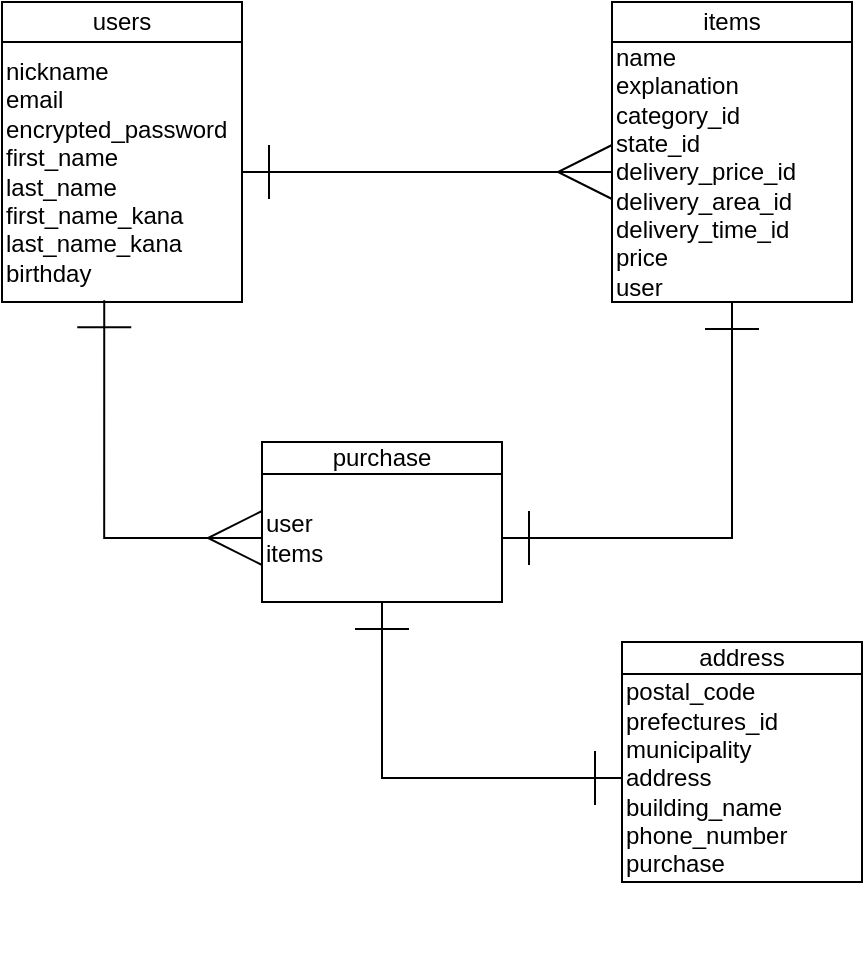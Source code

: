 <mxfile version="13.10.0" type="embed">
    <diagram id="u2cokAuK7lTC4k0r8FYd" name="ページ1">
        <mxGraphModel dx="170" dy="324" grid="1" gridSize="10" guides="1" tooltips="1" connect="1" arrows="1" fold="1" page="1" pageScale="1" pageWidth="850" pageHeight="1100" math="0" shadow="0">
            <root>
                <mxCell id="0"/>
                <mxCell id="1" parent="0"/>
                <mxCell id="6" value="" style="group" parent="1" vertex="1" connectable="0">
                    <mxGeometry x="120" y="200" width="120" height="150" as="geometry"/>
                </mxCell>
                <mxCell id="2" value="users" style="whiteSpace=wrap;html=1;" parent="6" vertex="1">
                    <mxGeometry width="120" height="20" as="geometry"/>
                </mxCell>
                <mxCell id="5" value="nickname&lt;br&gt;email&lt;br&gt;encrypted_password&lt;br&gt;first_name&lt;br&gt;last_name&lt;br&gt;first_name_kana&lt;br&gt;last_name_kana&lt;br&gt;birthday" style="whiteSpace=wrap;html=1;align=left;" parent="6" vertex="1">
                    <mxGeometry y="20" width="120" height="130" as="geometry"/>
                </mxCell>
                <mxCell id="7" value="" style="group" parent="1" vertex="1" connectable="0">
                    <mxGeometry x="425" y="200" width="120" height="150" as="geometry"/>
                </mxCell>
                <mxCell id="8" value="items" style="whiteSpace=wrap;html=1;" parent="7" vertex="1">
                    <mxGeometry width="120" height="20" as="geometry"/>
                </mxCell>
                <mxCell id="9" value="name&lt;br&gt;explanation&lt;br&gt;category_id&lt;br&gt;state_id&lt;br&gt;delivery_price_id&lt;br&gt;delivery_area_id&lt;br&gt;delivery_time_id&lt;br&gt;price&lt;br&gt;user" style="whiteSpace=wrap;html=1;align=left;" parent="7" vertex="1">
                    <mxGeometry y="20" width="120" height="130" as="geometry"/>
                </mxCell>
                <mxCell id="12" style="edgeStyle=orthogonalEdgeStyle;rounded=0;orthogonalLoop=1;jettySize=auto;html=1;entryX=0;entryY=0.5;entryDx=0;entryDy=0;endArrow=ERmany;endFill=0;strokeWidth=1;endSize=25;startArrow=ERone;startFill=0;startSize=25;" parent="1" source="5" target="9" edge="1">
                    <mxGeometry relative="1" as="geometry"/>
                </mxCell>
                <mxCell id="13" value="" style="group" parent="1" vertex="1" connectable="0">
                    <mxGeometry x="430" y="520" width="120" height="160" as="geometry"/>
                </mxCell>
                <mxCell id="14" value="address" style="whiteSpace=wrap;html=1;" parent="13" vertex="1">
                    <mxGeometry width="120" height="16" as="geometry"/>
                </mxCell>
                <mxCell id="15" value="postal_code&lt;br&gt;prefectures_id&lt;br&gt;municipality&lt;br&gt;address&lt;br&gt;building_name&lt;br&gt;phone_number&lt;br&gt;purchase" style="whiteSpace=wrap;html=1;align=left;" parent="13" vertex="1">
                    <mxGeometry y="16" width="120" height="104" as="geometry"/>
                </mxCell>
                <mxCell id="18" style="edgeStyle=orthogonalEdgeStyle;rounded=0;orthogonalLoop=1;jettySize=auto;html=1;entryX=0.426;entryY=0.993;entryDx=0;entryDy=0;entryPerimeter=0;startArrow=ERmany;startFill=0;startSize=25;endArrow=ERone;endFill=0;endSize=25;exitX=0;exitY=0.5;exitDx=0;exitDy=0;" parent="1" source="22" target="5" edge="1">
                    <mxGeometry relative="1" as="geometry">
                        <mxPoint x="250" y="460" as="sourcePoint"/>
                    </mxGeometry>
                </mxCell>
                <mxCell id="20" value="" style="group" parent="1" vertex="1" connectable="0">
                    <mxGeometry x="250" y="420" width="120" height="160" as="geometry"/>
                </mxCell>
                <mxCell id="21" value="purchase" style="whiteSpace=wrap;html=1;" parent="20" vertex="1">
                    <mxGeometry width="120" height="16" as="geometry"/>
                </mxCell>
                <mxCell id="22" value="&lt;span&gt;user&lt;br&gt;&lt;/span&gt;items&lt;span&gt;&lt;br&gt;&lt;/span&gt;" style="whiteSpace=wrap;html=1;align=left;" parent="20" vertex="1">
                    <mxGeometry y="16" width="120" height="64" as="geometry"/>
                </mxCell>
                <mxCell id="23" style="edgeStyle=orthogonalEdgeStyle;rounded=0;orthogonalLoop=1;jettySize=auto;html=1;exitX=0.5;exitY=1;exitDx=0;exitDy=0;entryX=0;entryY=0.5;entryDx=0;entryDy=0;startArrow=ERone;startFill=0;startSize=25;endArrow=ERone;endFill=0;endSize=25;" parent="1" source="22" target="15" edge="1">
                    <mxGeometry relative="1" as="geometry"/>
                </mxCell>
                <mxCell id="26" style="edgeStyle=orthogonalEdgeStyle;rounded=0;orthogonalLoop=1;jettySize=auto;html=1;exitX=1;exitY=0.5;exitDx=0;exitDy=0;entryX=0.5;entryY=1;entryDx=0;entryDy=0;startArrow=ERone;startFill=0;startSize=25;endArrow=ERone;endFill=0;endSize=25;" parent="1" source="22" target="9" edge="1">
                    <mxGeometry relative="1" as="geometry"/>
                </mxCell>
            </root>
        </mxGraphModel>
    </diagram>
</mxfile>